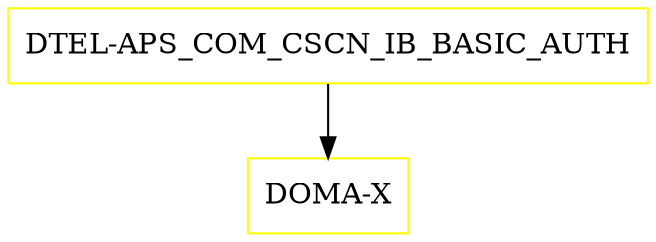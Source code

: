 digraph G {
  "DTEL-APS_COM_CSCN_IB_BASIC_AUTH" [shape=box,color=yellow];
  "DOMA-X" [shape=box,color=yellow,URL="./DOMA_X.html"];
  "DTEL-APS_COM_CSCN_IB_BASIC_AUTH" -> "DOMA-X";
}

